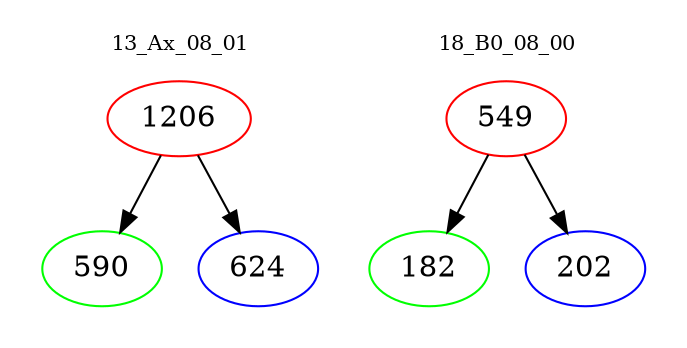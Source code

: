 digraph{
subgraph cluster_0 {
color = white
label = "13_Ax_08_01";
fontsize=10;
T0_1206 [label="1206", color="red"]
T0_1206 -> T0_590 [color="black"]
T0_590 [label="590", color="green"]
T0_1206 -> T0_624 [color="black"]
T0_624 [label="624", color="blue"]
}
subgraph cluster_1 {
color = white
label = "18_B0_08_00";
fontsize=10;
T1_549 [label="549", color="red"]
T1_549 -> T1_182 [color="black"]
T1_182 [label="182", color="green"]
T1_549 -> T1_202 [color="black"]
T1_202 [label="202", color="blue"]
}
}
